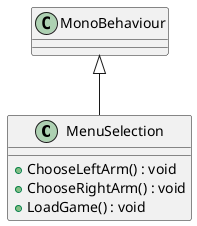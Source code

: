 @startuml
class MenuSelection {
    + ChooseLeftArm() : void
    + ChooseRightArm() : void
    + LoadGame() : void
}
MonoBehaviour <|-- MenuSelection
@enduml
